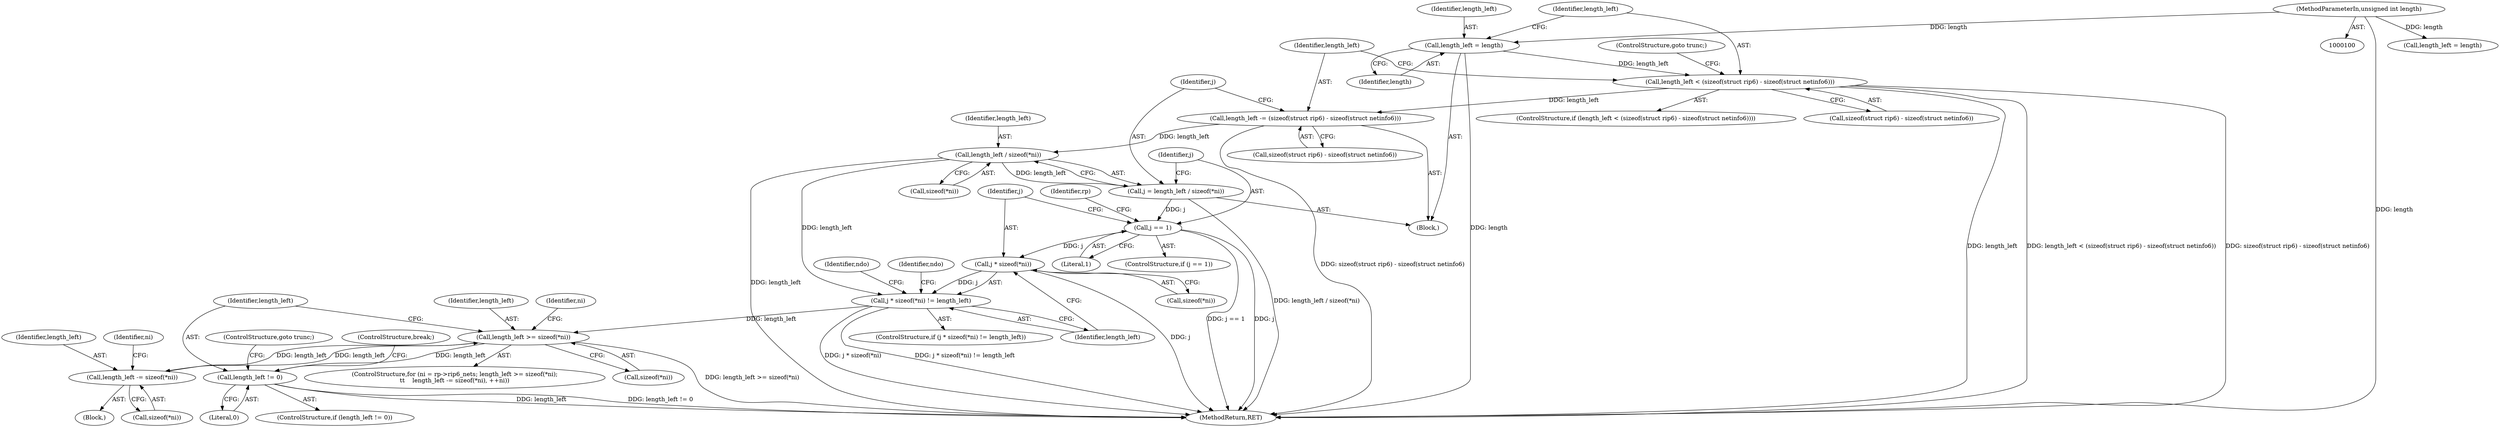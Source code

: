 digraph "0_tcpdump_e942fb84fbe3a73a98a00d2a279425872b5fb9d2@API" {
"1000145" [label="(Call,length_left / sizeof(*ni))"];
"1000136" [label="(Call,length_left -= (sizeof(struct rip6) - sizeof(struct netinfo6)))"];
"1000128" [label="(Call,length_left < (sizeof(struct rip6) - sizeof(struct netinfo6)))"];
"1000124" [label="(Call,length_left = length)"];
"1000103" [label="(MethodParameterIn,unsigned int length)"];
"1000143" [label="(Call,j = length_left / sizeof(*ni))"];
"1000151" [label="(Call,j == 1)"];
"1000183" [label="(Call,j * sizeof(*ni))"];
"1000182" [label="(Call,j * sizeof(*ni) != length_left)"];
"1000210" [label="(Call,length_left >= sizeof(*ni))"];
"1000216" [label="(Call,length_left -= sizeof(*ni))"];
"1000247" [label="(Call,length_left != 0)"];
"1000128" [label="(Call,length_left < (sizeof(struct rip6) - sizeof(struct netinfo6)))"];
"1000135" [label="(ControlStructure,goto trunc;)"];
"1000246" [label="(ControlStructure,if (length_left != 0))"];
"1000138" [label="(Call,sizeof(struct rip6) - sizeof(struct netinfo6))"];
"1000217" [label="(Identifier,length_left)"];
"1000185" [label="(Call,sizeof(*ni))"];
"1000251" [label="(ControlStructure,break;)"];
"1000182" [label="(Call,j * sizeof(*ni) != length_left)"];
"1000249" [label="(Literal,0)"];
"1000253" [label="(Call,length_left = length)"];
"1000122" [label="(Block,)"];
"1000216" [label="(Call,length_left -= sizeof(*ni))"];
"1000211" [label="(Identifier,length_left)"];
"1000226" [label="(Identifier,ni)"];
"1000218" [label="(Call,sizeof(*ni))"];
"1000152" [label="(Identifier,j)"];
"1000389" [label="(MethodReturn,RET)"];
"1000145" [label="(Call,length_left / sizeof(*ni))"];
"1000200" [label="(Identifier,ndo)"];
"1000181" [label="(ControlStructure,if (j * sizeof(*ni) != length_left))"];
"1000151" [label="(Call,j == 1)"];
"1000125" [label="(Identifier,length_left)"];
"1000144" [label="(Identifier,j)"];
"1000153" [label="(Literal,1)"];
"1000143" [label="(Call,j = length_left / sizeof(*ni))"];
"1000150" [label="(ControlStructure,if (j == 1))"];
"1000204" [label="(ControlStructure,for (ni = rp->rip6_nets; length_left >= sizeof(*ni);\n\t\t    length_left -= sizeof(*ni), ++ni))"];
"1000248" [label="(Identifier,length_left)"];
"1000250" [label="(ControlStructure,goto trunc;)"];
"1000137" [label="(Identifier,length_left)"];
"1000127" [label="(ControlStructure,if (length_left < (sizeof(struct rip6) - sizeof(struct netinfo6))))"];
"1000212" [label="(Call,sizeof(*ni))"];
"1000222" [label="(Identifier,ni)"];
"1000215" [label="(Block,)"];
"1000146" [label="(Identifier,length_left)"];
"1000247" [label="(Call,length_left != 0)"];
"1000184" [label="(Identifier,j)"];
"1000191" [label="(Identifier,ndo)"];
"1000103" [label="(MethodParameterIn,unsigned int length)"];
"1000136" [label="(Call,length_left -= (sizeof(struct rip6) - sizeof(struct netinfo6)))"];
"1000147" [label="(Call,sizeof(*ni))"];
"1000130" [label="(Call,sizeof(struct rip6) - sizeof(struct netinfo6))"];
"1000129" [label="(Identifier,length_left)"];
"1000124" [label="(Call,length_left = length)"];
"1000126" [label="(Identifier,length)"];
"1000157" [label="(Identifier,rp)"];
"1000183" [label="(Call,j * sizeof(*ni))"];
"1000210" [label="(Call,length_left >= sizeof(*ni))"];
"1000188" [label="(Identifier,length_left)"];
"1000145" -> "1000143"  [label="AST: "];
"1000145" -> "1000147"  [label="CFG: "];
"1000146" -> "1000145"  [label="AST: "];
"1000147" -> "1000145"  [label="AST: "];
"1000143" -> "1000145"  [label="CFG: "];
"1000145" -> "1000389"  [label="DDG: length_left"];
"1000145" -> "1000143"  [label="DDG: length_left"];
"1000136" -> "1000145"  [label="DDG: length_left"];
"1000145" -> "1000182"  [label="DDG: length_left"];
"1000136" -> "1000122"  [label="AST: "];
"1000136" -> "1000138"  [label="CFG: "];
"1000137" -> "1000136"  [label="AST: "];
"1000138" -> "1000136"  [label="AST: "];
"1000144" -> "1000136"  [label="CFG: "];
"1000136" -> "1000389"  [label="DDG: sizeof(struct rip6) - sizeof(struct netinfo6)"];
"1000128" -> "1000136"  [label="DDG: length_left"];
"1000128" -> "1000127"  [label="AST: "];
"1000128" -> "1000130"  [label="CFG: "];
"1000129" -> "1000128"  [label="AST: "];
"1000130" -> "1000128"  [label="AST: "];
"1000135" -> "1000128"  [label="CFG: "];
"1000137" -> "1000128"  [label="CFG: "];
"1000128" -> "1000389"  [label="DDG: sizeof(struct rip6) - sizeof(struct netinfo6)"];
"1000128" -> "1000389"  [label="DDG: length_left"];
"1000128" -> "1000389"  [label="DDG: length_left < (sizeof(struct rip6) - sizeof(struct netinfo6))"];
"1000124" -> "1000128"  [label="DDG: length_left"];
"1000124" -> "1000122"  [label="AST: "];
"1000124" -> "1000126"  [label="CFG: "];
"1000125" -> "1000124"  [label="AST: "];
"1000126" -> "1000124"  [label="AST: "];
"1000129" -> "1000124"  [label="CFG: "];
"1000124" -> "1000389"  [label="DDG: length"];
"1000103" -> "1000124"  [label="DDG: length"];
"1000103" -> "1000100"  [label="AST: "];
"1000103" -> "1000389"  [label="DDG: length"];
"1000103" -> "1000253"  [label="DDG: length"];
"1000143" -> "1000122"  [label="AST: "];
"1000144" -> "1000143"  [label="AST: "];
"1000152" -> "1000143"  [label="CFG: "];
"1000143" -> "1000389"  [label="DDG: length_left / sizeof(*ni)"];
"1000143" -> "1000151"  [label="DDG: j"];
"1000151" -> "1000150"  [label="AST: "];
"1000151" -> "1000153"  [label="CFG: "];
"1000152" -> "1000151"  [label="AST: "];
"1000153" -> "1000151"  [label="AST: "];
"1000157" -> "1000151"  [label="CFG: "];
"1000184" -> "1000151"  [label="CFG: "];
"1000151" -> "1000389"  [label="DDG: j == 1"];
"1000151" -> "1000389"  [label="DDG: j"];
"1000151" -> "1000183"  [label="DDG: j"];
"1000183" -> "1000182"  [label="AST: "];
"1000183" -> "1000185"  [label="CFG: "];
"1000184" -> "1000183"  [label="AST: "];
"1000185" -> "1000183"  [label="AST: "];
"1000188" -> "1000183"  [label="CFG: "];
"1000183" -> "1000389"  [label="DDG: j"];
"1000183" -> "1000182"  [label="DDG: j"];
"1000182" -> "1000181"  [label="AST: "];
"1000182" -> "1000188"  [label="CFG: "];
"1000188" -> "1000182"  [label="AST: "];
"1000191" -> "1000182"  [label="CFG: "];
"1000200" -> "1000182"  [label="CFG: "];
"1000182" -> "1000389"  [label="DDG: j * sizeof(*ni) != length_left"];
"1000182" -> "1000389"  [label="DDG: j * sizeof(*ni)"];
"1000182" -> "1000210"  [label="DDG: length_left"];
"1000210" -> "1000204"  [label="AST: "];
"1000210" -> "1000212"  [label="CFG: "];
"1000211" -> "1000210"  [label="AST: "];
"1000212" -> "1000210"  [label="AST: "];
"1000226" -> "1000210"  [label="CFG: "];
"1000248" -> "1000210"  [label="CFG: "];
"1000210" -> "1000389"  [label="DDG: length_left >= sizeof(*ni)"];
"1000216" -> "1000210"  [label="DDG: length_left"];
"1000210" -> "1000216"  [label="DDG: length_left"];
"1000210" -> "1000247"  [label="DDG: length_left"];
"1000216" -> "1000215"  [label="AST: "];
"1000216" -> "1000218"  [label="CFG: "];
"1000217" -> "1000216"  [label="AST: "];
"1000218" -> "1000216"  [label="AST: "];
"1000222" -> "1000216"  [label="CFG: "];
"1000247" -> "1000246"  [label="AST: "];
"1000247" -> "1000249"  [label="CFG: "];
"1000248" -> "1000247"  [label="AST: "];
"1000249" -> "1000247"  [label="AST: "];
"1000250" -> "1000247"  [label="CFG: "];
"1000251" -> "1000247"  [label="CFG: "];
"1000247" -> "1000389"  [label="DDG: length_left"];
"1000247" -> "1000389"  [label="DDG: length_left != 0"];
}
